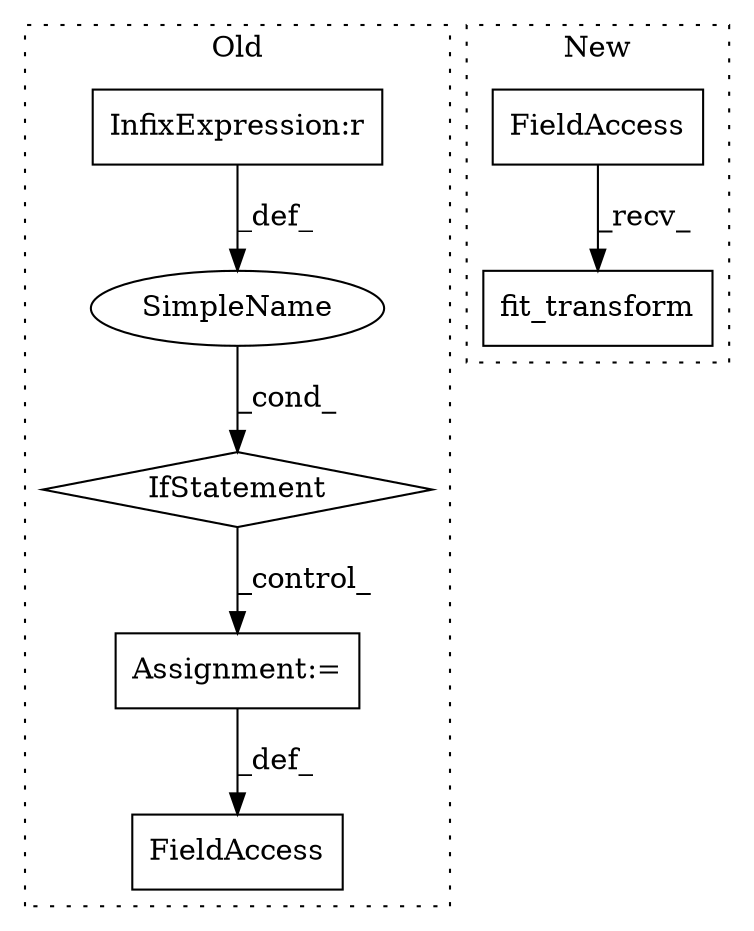 digraph G {
subgraph cluster0 {
1 [label="IfStatement" a="25" s="2221,2247" l="4,2" shape="diamond"];
3 [label="Assignment:=" a="7" s="2306" l="1" shape="box"];
5 [label="SimpleName" a="42" s="" l="" shape="ellipse"];
6 [label="InfixExpression:r" a="27" s="2233" l="4" shape="box"];
7 [label="FieldAccess" a="22" s="2303" l="3" shape="box"];
label = "Old";
style="dotted";
}
subgraph cluster1 {
2 [label="fit_transform" a="32" s="2000,2060" l="14,1" shape="box"];
4 [label="FieldAccess" a="22" s="1993" l="6" shape="box"];
label = "New";
style="dotted";
}
1 -> 3 [label="_control_"];
3 -> 7 [label="_def_"];
4 -> 2 [label="_recv_"];
5 -> 1 [label="_cond_"];
6 -> 5 [label="_def_"];
}